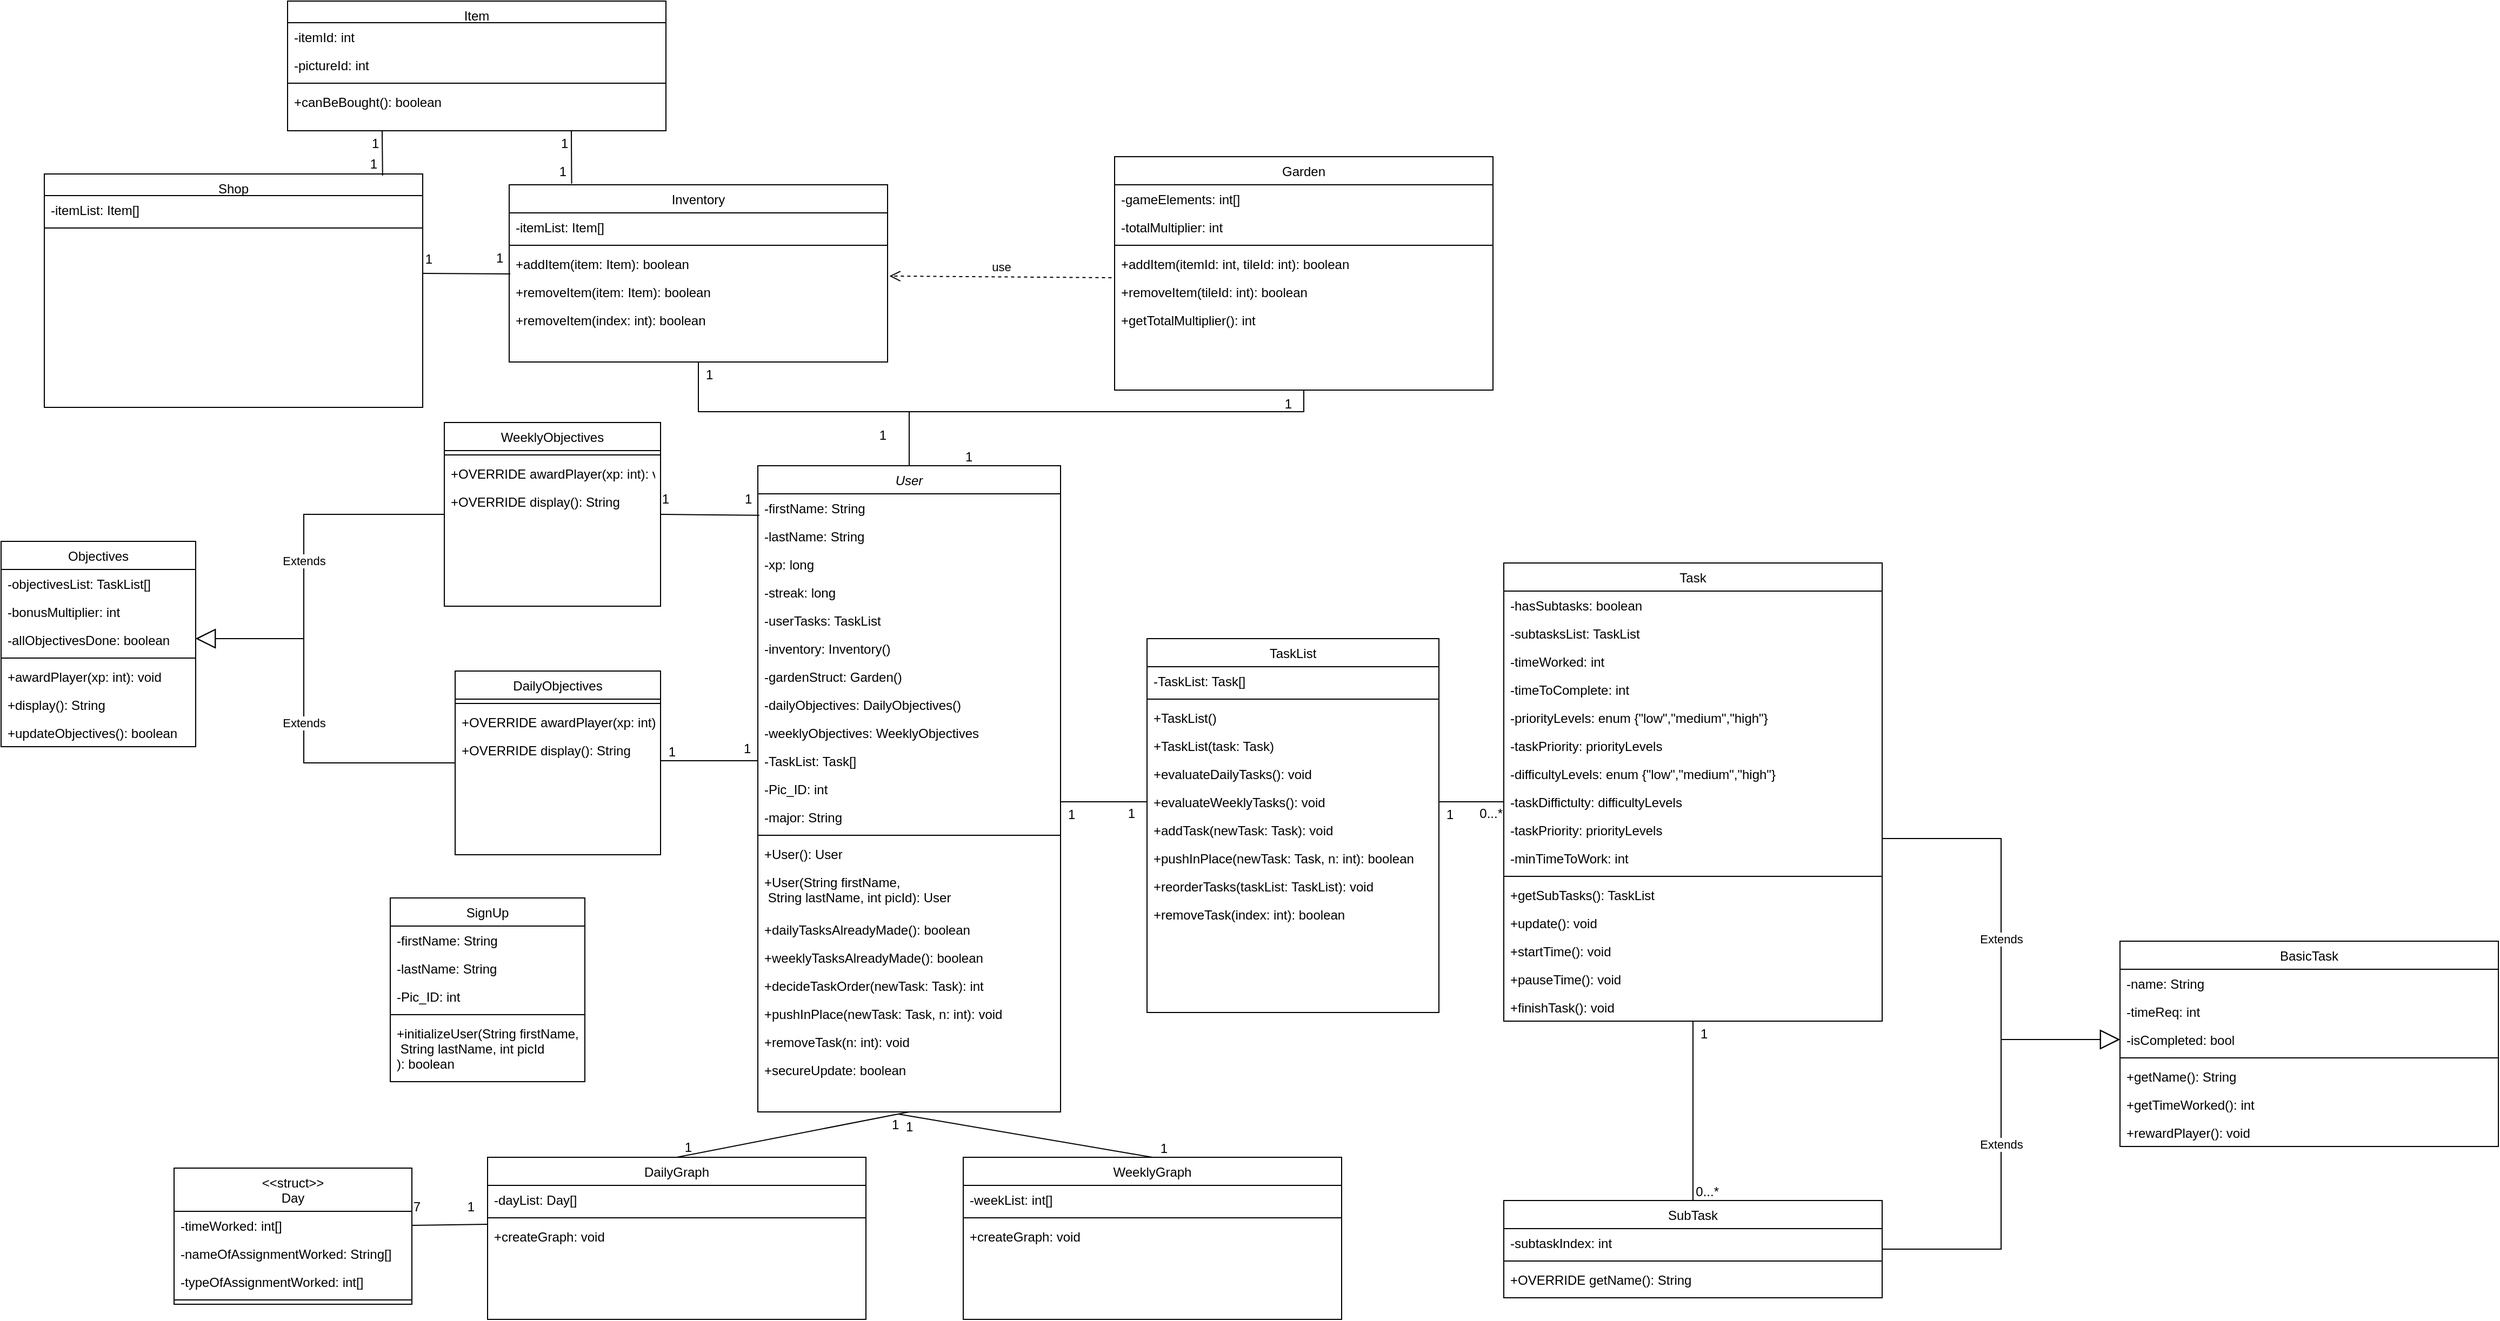 <mxfile version="23.1.7" type="device">
  <diagram id="C5RBs43oDa-KdzZeNtuy" name="Page-1">
    <mxGraphModel dx="2550" dy="1728" grid="1" gridSize="10" guides="1" tooltips="1" connect="1" arrows="1" fold="1" page="0" pageScale="1" pageWidth="827" pageHeight="1169" math="0" shadow="0">
      <root>
        <mxCell id="WIyWlLk6GJQsqaUBKTNV-0" />
        <mxCell id="WIyWlLk6GJQsqaUBKTNV-1" parent="WIyWlLk6GJQsqaUBKTNV-0" />
        <mxCell id="zkfFHV4jXpPFQw0GAbJ--0" value="User" style="swimlane;fontStyle=2;align=center;verticalAlign=top;childLayout=stackLayout;horizontal=1;startSize=26;horizontalStack=0;resizeParent=1;resizeLast=0;collapsible=1;marginBottom=0;rounded=0;shadow=0;strokeWidth=1;" parent="WIyWlLk6GJQsqaUBKTNV-1" vertex="1">
          <mxGeometry x="150" y="20" width="280" height="598" as="geometry">
            <mxRectangle x="230" y="140" width="160" height="26" as="alternateBounds" />
          </mxGeometry>
        </mxCell>
        <mxCell id="zkfFHV4jXpPFQw0GAbJ--1" value="-firstName: String" style="text;align=left;verticalAlign=top;spacingLeft=4;spacingRight=4;overflow=hidden;rotatable=0;points=[[0,0.5],[1,0.5]];portConstraint=eastwest;" parent="zkfFHV4jXpPFQw0GAbJ--0" vertex="1">
          <mxGeometry y="26" width="280" height="26" as="geometry" />
        </mxCell>
        <mxCell id="Ait7-vDdtjPDSOxOyq5Q-1" style="edgeStyle=orthogonalEdgeStyle;rounded=0;orthogonalLoop=1;jettySize=auto;html=1;exitX=1;exitY=0.5;exitDx=0;exitDy=0;" parent="zkfFHV4jXpPFQw0GAbJ--0" edge="1">
          <mxGeometry relative="1" as="geometry">
            <mxPoint x="160" y="65" as="sourcePoint" />
            <mxPoint x="160" y="65" as="targetPoint" />
          </mxGeometry>
        </mxCell>
        <mxCell id="Ait7-vDdtjPDSOxOyq5Q-3" value="-lastName: String" style="text;align=left;verticalAlign=top;spacingLeft=4;spacingRight=4;overflow=hidden;rotatable=0;points=[[0,0.5],[1,0.5]];portConstraint=eastwest;" parent="zkfFHV4jXpPFQw0GAbJ--0" vertex="1">
          <mxGeometry y="52" width="280" height="26" as="geometry" />
        </mxCell>
        <mxCell id="Ait7-vDdtjPDSOxOyq5Q-2" value="-xp: long" style="text;align=left;verticalAlign=top;spacingLeft=4;spacingRight=4;overflow=hidden;rotatable=0;points=[[0,0.5],[1,0.5]];portConstraint=eastwest;" parent="zkfFHV4jXpPFQw0GAbJ--0" vertex="1">
          <mxGeometry y="78" width="280" height="26" as="geometry" />
        </mxCell>
        <mxCell id="C3vCpBQqvzBGAhVynjBl-0" value="-streak: long" style="text;align=left;verticalAlign=top;spacingLeft=4;spacingRight=4;overflow=hidden;rotatable=0;points=[[0,0.5],[1,0.5]];portConstraint=eastwest;" vertex="1" parent="zkfFHV4jXpPFQw0GAbJ--0">
          <mxGeometry y="104" width="280" height="26" as="geometry" />
        </mxCell>
        <mxCell id="Ait7-vDdtjPDSOxOyq5Q-4" value="-userTasks: TaskList" style="text;align=left;verticalAlign=top;spacingLeft=4;spacingRight=4;overflow=hidden;rotatable=0;points=[[0,0.5],[1,0.5]];portConstraint=eastwest;" parent="zkfFHV4jXpPFQw0GAbJ--0" vertex="1">
          <mxGeometry y="130" width="280" height="26" as="geometry" />
        </mxCell>
        <mxCell id="Ait7-vDdtjPDSOxOyq5Q-6" value="-inventory: Inventory()" style="text;align=left;verticalAlign=top;spacingLeft=4;spacingRight=4;overflow=hidden;rotatable=0;points=[[0,0.5],[1,0.5]];portConstraint=eastwest;" parent="zkfFHV4jXpPFQw0GAbJ--0" vertex="1">
          <mxGeometry y="156" width="280" height="26" as="geometry" />
        </mxCell>
        <mxCell id="Ait7-vDdtjPDSOxOyq5Q-5" value="-gardenStruct: Garden()" style="text;align=left;verticalAlign=top;spacingLeft=4;spacingRight=4;overflow=hidden;rotatable=0;points=[[0,0.5],[1,0.5]];portConstraint=eastwest;" parent="zkfFHV4jXpPFQw0GAbJ--0" vertex="1">
          <mxGeometry y="182" width="280" height="26" as="geometry" />
        </mxCell>
        <mxCell id="Ait7-vDdtjPDSOxOyq5Q-7" value="-dailyObjectives: DailyObjectives()" style="text;align=left;verticalAlign=top;spacingLeft=4;spacingRight=4;overflow=hidden;rotatable=0;points=[[0,0.5],[1,0.5]];portConstraint=eastwest;" parent="zkfFHV4jXpPFQw0GAbJ--0" vertex="1">
          <mxGeometry y="208" width="280" height="26" as="geometry" />
        </mxCell>
        <mxCell id="Ait7-vDdtjPDSOxOyq5Q-8" value="-weeklyObjectives: WeeklyObjectives" style="text;align=left;verticalAlign=top;spacingLeft=4;spacingRight=4;overflow=hidden;rotatable=0;points=[[0,0.5],[1,0.5]];portConstraint=eastwest;" parent="zkfFHV4jXpPFQw0GAbJ--0" vertex="1">
          <mxGeometry y="234" width="280" height="26" as="geometry" />
        </mxCell>
        <mxCell id="Ait7-vDdtjPDSOxOyq5Q-41" value="-TaskList: Task[]" style="text;align=left;verticalAlign=top;spacingLeft=4;spacingRight=4;overflow=hidden;rotatable=0;points=[[0,0.5],[1,0.5]];portConstraint=eastwest;rounded=0;shadow=0;html=0;" parent="zkfFHV4jXpPFQw0GAbJ--0" vertex="1">
          <mxGeometry y="260" width="280" height="26" as="geometry" />
        </mxCell>
        <mxCell id="C3vCpBQqvzBGAhVynjBl-1" value="-Pic_ID: int" style="text;align=left;verticalAlign=top;spacingLeft=4;spacingRight=4;overflow=hidden;rotatable=0;points=[[0,0.5],[1,0.5]];portConstraint=eastwest;" vertex="1" parent="zkfFHV4jXpPFQw0GAbJ--0">
          <mxGeometry y="286" width="280" height="26" as="geometry" />
        </mxCell>
        <mxCell id="hJcpjJ_fGHvMyjLJlIIc-46" value="-major: String" style="text;align=left;verticalAlign=top;spacingLeft=4;spacingRight=4;overflow=hidden;rotatable=0;points=[[0,0.5],[1,0.5]];portConstraint=eastwest;" vertex="1" parent="zkfFHV4jXpPFQw0GAbJ--0">
          <mxGeometry y="312" width="280" height="26" as="geometry" />
        </mxCell>
        <mxCell id="zkfFHV4jXpPFQw0GAbJ--4" value="" style="line;html=1;strokeWidth=1;align=left;verticalAlign=middle;spacingTop=-1;spacingLeft=3;spacingRight=3;rotatable=0;labelPosition=right;points=[];portConstraint=eastwest;" parent="zkfFHV4jXpPFQw0GAbJ--0" vertex="1">
          <mxGeometry y="338" width="280" height="8" as="geometry" />
        </mxCell>
        <mxCell id="Ait7-vDdtjPDSOxOyq5Q-12" value="+User(): User" style="text;align=left;verticalAlign=top;spacingLeft=4;spacingRight=4;overflow=hidden;rotatable=0;points=[[0,0.5],[1,0.5]];portConstraint=eastwest;" parent="zkfFHV4jXpPFQw0GAbJ--0" vertex="1">
          <mxGeometry y="346" width="280" height="26" as="geometry" />
        </mxCell>
        <mxCell id="YVFFXtC8Z3cBLg9flGzX-17" value="+User(String firstName,&#xa; String lastName, int picId): User" style="text;align=left;verticalAlign=top;spacingLeft=4;spacingRight=4;overflow=hidden;rotatable=0;points=[[0,0.5],[1,0.5]];portConstraint=eastwest;" vertex="1" parent="zkfFHV4jXpPFQw0GAbJ--0">
          <mxGeometry y="372" width="280" height="44" as="geometry" />
        </mxCell>
        <mxCell id="Ait7-vDdtjPDSOxOyq5Q-27" value="+dailyTasksAlreadyMade(): boolean" style="text;align=left;verticalAlign=top;spacingLeft=4;spacingRight=4;overflow=hidden;rotatable=0;points=[[0,0.5],[1,0.5]];portConstraint=eastwest;" parent="zkfFHV4jXpPFQw0GAbJ--0" vertex="1">
          <mxGeometry y="416" width="280" height="26" as="geometry" />
        </mxCell>
        <mxCell id="Ait7-vDdtjPDSOxOyq5Q-13" value="+weeklyTasksAlreadyMade(): boolean" style="text;align=left;verticalAlign=top;spacingLeft=4;spacingRight=4;overflow=hidden;rotatable=0;points=[[0,0.5],[1,0.5]];portConstraint=eastwest;" parent="zkfFHV4jXpPFQw0GAbJ--0" vertex="1">
          <mxGeometry y="442" width="280" height="26" as="geometry" />
        </mxCell>
        <mxCell id="Ait7-vDdtjPDSOxOyq5Q-44" value="+decideTaskOrder(newTask: Task): int" style="text;align=left;verticalAlign=top;spacingLeft=4;spacingRight=4;overflow=hidden;rotatable=0;points=[[0,0.5],[1,0.5]];portConstraint=eastwest;" parent="zkfFHV4jXpPFQw0GAbJ--0" vertex="1">
          <mxGeometry y="468" width="280" height="26" as="geometry" />
        </mxCell>
        <mxCell id="Ait7-vDdtjPDSOxOyq5Q-45" value="+pushInPlace(newTask: Task, n: int): void" style="text;align=left;verticalAlign=top;spacingLeft=4;spacingRight=4;overflow=hidden;rotatable=0;points=[[0,0.5],[1,0.5]];portConstraint=eastwest;" parent="zkfFHV4jXpPFQw0GAbJ--0" vertex="1">
          <mxGeometry y="494" width="280" height="26" as="geometry" />
        </mxCell>
        <mxCell id="Ait7-vDdtjPDSOxOyq5Q-46" value="+removeTask(n: int): void" style="text;align=left;verticalAlign=top;spacingLeft=4;spacingRight=4;overflow=hidden;rotatable=0;points=[[0,0.5],[1,0.5]];portConstraint=eastwest;" parent="zkfFHV4jXpPFQw0GAbJ--0" vertex="1">
          <mxGeometry y="520" width="280" height="26" as="geometry" />
        </mxCell>
        <mxCell id="YVFFXtC8Z3cBLg9flGzX-9" value="+secureUpdate: boolean" style="text;align=left;verticalAlign=top;spacingLeft=4;spacingRight=4;overflow=hidden;rotatable=0;points=[[0,0.5],[1,0.5]];portConstraint=eastwest;" vertex="1" parent="zkfFHV4jXpPFQw0GAbJ--0">
          <mxGeometry y="546" width="280" height="26" as="geometry" />
        </mxCell>
        <mxCell id="zkfFHV4jXpPFQw0GAbJ--6" value="BasicTask" style="swimlane;fontStyle=0;align=center;verticalAlign=top;childLayout=stackLayout;horizontal=1;startSize=26;horizontalStack=0;resizeParent=1;resizeLast=0;collapsible=1;marginBottom=0;rounded=0;shadow=0;strokeWidth=1;" parent="WIyWlLk6GJQsqaUBKTNV-1" vertex="1">
          <mxGeometry x="1410" y="460" width="350" height="190" as="geometry">
            <mxRectangle x="130" y="380" width="160" height="26" as="alternateBounds" />
          </mxGeometry>
        </mxCell>
        <mxCell id="zkfFHV4jXpPFQw0GAbJ--7" value="-name: String" style="text;align=left;verticalAlign=top;spacingLeft=4;spacingRight=4;overflow=hidden;rotatable=0;points=[[0,0.5],[1,0.5]];portConstraint=eastwest;" parent="zkfFHV4jXpPFQw0GAbJ--6" vertex="1">
          <mxGeometry y="26" width="350" height="26" as="geometry" />
        </mxCell>
        <mxCell id="Ait7-vDdtjPDSOxOyq5Q-15" value="-timeReq: int" style="text;align=left;verticalAlign=top;spacingLeft=4;spacingRight=4;overflow=hidden;rotatable=0;points=[[0,0.5],[1,0.5]];portConstraint=eastwest;" parent="zkfFHV4jXpPFQw0GAbJ--6" vertex="1">
          <mxGeometry y="52" width="350" height="26" as="geometry" />
        </mxCell>
        <mxCell id="Ait7-vDdtjPDSOxOyq5Q-32" value="-isCompleted: bool" style="text;align=left;verticalAlign=top;spacingLeft=4;spacingRight=4;overflow=hidden;rotatable=0;points=[[0,0.5],[1,0.5]];portConstraint=eastwest;" parent="zkfFHV4jXpPFQw0GAbJ--6" vertex="1">
          <mxGeometry y="78" width="350" height="26" as="geometry" />
        </mxCell>
        <mxCell id="zkfFHV4jXpPFQw0GAbJ--9" value="" style="line;html=1;strokeWidth=1;align=left;verticalAlign=middle;spacingTop=-1;spacingLeft=3;spacingRight=3;rotatable=0;labelPosition=right;points=[];portConstraint=eastwest;" parent="zkfFHV4jXpPFQw0GAbJ--6" vertex="1">
          <mxGeometry y="104" width="350" height="8" as="geometry" />
        </mxCell>
        <mxCell id="Ait7-vDdtjPDSOxOyq5Q-33" value="+getName(): String" style="text;align=left;verticalAlign=top;spacingLeft=4;spacingRight=4;overflow=hidden;rotatable=0;points=[[0,0.5],[1,0.5]];portConstraint=eastwest;" parent="zkfFHV4jXpPFQw0GAbJ--6" vertex="1">
          <mxGeometry y="112" width="350" height="26" as="geometry" />
        </mxCell>
        <mxCell id="MwernL8HgeCR46YI8Lrl-2" value="+getTimeWorked(): int" style="text;align=left;verticalAlign=top;spacingLeft=4;spacingRight=4;overflow=hidden;rotatable=0;points=[[0,0.5],[1,0.5]];portConstraint=eastwest;" parent="zkfFHV4jXpPFQw0GAbJ--6" vertex="1">
          <mxGeometry y="138" width="350" height="26" as="geometry" />
        </mxCell>
        <mxCell id="YsbC0YVXDWHpj4dUOPJS-13" value="+rewardPlayer(): void" style="text;align=left;verticalAlign=top;spacingLeft=4;spacingRight=4;overflow=hidden;rotatable=0;points=[[0,0.5],[1,0.5]];portConstraint=eastwest;" vertex="1" parent="zkfFHV4jXpPFQw0GAbJ--6">
          <mxGeometry y="164" width="350" height="26" as="geometry" />
        </mxCell>
        <mxCell id="zkfFHV4jXpPFQw0GAbJ--13" value="SignUp" style="swimlane;fontStyle=0;align=center;verticalAlign=top;childLayout=stackLayout;horizontal=1;startSize=26;horizontalStack=0;resizeParent=1;resizeLast=0;collapsible=1;marginBottom=0;rounded=0;shadow=0;strokeWidth=1;" parent="WIyWlLk6GJQsqaUBKTNV-1" vertex="1">
          <mxGeometry x="-190" y="420" width="180" height="170" as="geometry">
            <mxRectangle x="340" y="380" width="170" height="26" as="alternateBounds" />
          </mxGeometry>
        </mxCell>
        <mxCell id="YVFFXtC8Z3cBLg9flGzX-13" value="-firstName: String" style="text;align=left;verticalAlign=top;spacingLeft=4;spacingRight=4;overflow=hidden;rotatable=0;points=[[0,0.5],[1,0.5]];portConstraint=eastwest;" vertex="1" parent="zkfFHV4jXpPFQw0GAbJ--13">
          <mxGeometry y="26" width="180" height="26" as="geometry" />
        </mxCell>
        <mxCell id="YVFFXtC8Z3cBLg9flGzX-14" value="-lastName: String" style="text;align=left;verticalAlign=top;spacingLeft=4;spacingRight=4;overflow=hidden;rotatable=0;points=[[0,0.5],[1,0.5]];portConstraint=eastwest;" vertex="1" parent="zkfFHV4jXpPFQw0GAbJ--13">
          <mxGeometry y="52" width="180" height="26" as="geometry" />
        </mxCell>
        <mxCell id="YVFFXtC8Z3cBLg9flGzX-16" value="-Pic_ID: int" style="text;align=left;verticalAlign=top;spacingLeft=4;spacingRight=4;overflow=hidden;rotatable=0;points=[[0,0.5],[1,0.5]];portConstraint=eastwest;" vertex="1" parent="zkfFHV4jXpPFQw0GAbJ--13">
          <mxGeometry y="78" width="180" height="26" as="geometry" />
        </mxCell>
        <mxCell id="zkfFHV4jXpPFQw0GAbJ--15" value="" style="line;html=1;strokeWidth=1;align=left;verticalAlign=middle;spacingTop=-1;spacingLeft=3;spacingRight=3;rotatable=0;labelPosition=right;points=[];portConstraint=eastwest;" parent="zkfFHV4jXpPFQw0GAbJ--13" vertex="1">
          <mxGeometry y="104" width="180" height="8" as="geometry" />
        </mxCell>
        <mxCell id="zkfFHV4jXpPFQw0GAbJ--14" value="+initializeUser(String firstName,&#xa; String lastName, int picId&#xa;): boolean" style="text;align=left;verticalAlign=top;spacingLeft=4;spacingRight=4;overflow=hidden;rotatable=0;points=[[0,0.5],[1,0.5]];portConstraint=eastwest;" parent="zkfFHV4jXpPFQw0GAbJ--13" vertex="1">
          <mxGeometry y="112" width="180" height="58" as="geometry" />
        </mxCell>
        <mxCell id="zkfFHV4jXpPFQw0GAbJ--17" value="TaskList" style="swimlane;fontStyle=0;align=center;verticalAlign=top;childLayout=stackLayout;horizontal=1;startSize=26;horizontalStack=0;resizeParent=1;resizeLast=0;collapsible=1;marginBottom=0;rounded=0;shadow=0;strokeWidth=1;" parent="WIyWlLk6GJQsqaUBKTNV-1" vertex="1">
          <mxGeometry x="510" y="180" width="270" height="346" as="geometry">
            <mxRectangle x="550" y="140" width="160" height="26" as="alternateBounds" />
          </mxGeometry>
        </mxCell>
        <mxCell id="zkfFHV4jXpPFQw0GAbJ--20" value="-TaskList: Task[]" style="text;align=left;verticalAlign=top;spacingLeft=4;spacingRight=4;overflow=hidden;rotatable=0;points=[[0,0.5],[1,0.5]];portConstraint=eastwest;rounded=0;shadow=0;html=0;" parent="zkfFHV4jXpPFQw0GAbJ--17" vertex="1">
          <mxGeometry y="26" width="270" height="26" as="geometry" />
        </mxCell>
        <mxCell id="zkfFHV4jXpPFQw0GAbJ--23" value="" style="line;html=1;strokeWidth=1;align=left;verticalAlign=middle;spacingTop=-1;spacingLeft=3;spacingRight=3;rotatable=0;labelPosition=right;points=[];portConstraint=eastwest;" parent="zkfFHV4jXpPFQw0GAbJ--17" vertex="1">
          <mxGeometry y="52" width="270" height="8" as="geometry" />
        </mxCell>
        <mxCell id="Ait7-vDdtjPDSOxOyq5Q-19" value="+TaskList()" style="text;align=left;verticalAlign=top;spacingLeft=4;spacingRight=4;overflow=hidden;rotatable=0;points=[[0,0.5],[1,0.5]];portConstraint=eastwest;" parent="zkfFHV4jXpPFQw0GAbJ--17" vertex="1">
          <mxGeometry y="60" width="270" height="26" as="geometry" />
        </mxCell>
        <mxCell id="Ait7-vDdtjPDSOxOyq5Q-26" value="+TaskList(task: Task)" style="text;align=left;verticalAlign=top;spacingLeft=4;spacingRight=4;overflow=hidden;rotatable=0;points=[[0,0.5],[1,0.5]];portConstraint=eastwest;" parent="zkfFHV4jXpPFQw0GAbJ--17" vertex="1">
          <mxGeometry y="86" width="270" height="26" as="geometry" />
        </mxCell>
        <mxCell id="Ait7-vDdtjPDSOxOyq5Q-20" value="+evaluateDailyTasks(): void" style="text;align=left;verticalAlign=top;spacingLeft=4;spacingRight=4;overflow=hidden;rotatable=0;points=[[0,0.5],[1,0.5]];portConstraint=eastwest;" parent="zkfFHV4jXpPFQw0GAbJ--17" vertex="1">
          <mxGeometry y="112" width="270" height="26" as="geometry" />
        </mxCell>
        <mxCell id="Ait7-vDdtjPDSOxOyq5Q-21" value="+evaluateWeeklyTasks(): void" style="text;align=left;verticalAlign=top;spacingLeft=4;spacingRight=4;overflow=hidden;rotatable=0;points=[[0,0.5],[1,0.5]];portConstraint=eastwest;" parent="zkfFHV4jXpPFQw0GAbJ--17" vertex="1">
          <mxGeometry y="138" width="270" height="26" as="geometry" />
        </mxCell>
        <mxCell id="Ait7-vDdtjPDSOxOyq5Q-22" value="+addTask(newTask: Task): void" style="text;align=left;verticalAlign=top;spacingLeft=4;spacingRight=4;overflow=hidden;rotatable=0;points=[[0,0.5],[1,0.5]];portConstraint=eastwest;" parent="zkfFHV4jXpPFQw0GAbJ--17" vertex="1">
          <mxGeometry y="164" width="270" height="26" as="geometry" />
        </mxCell>
        <mxCell id="Ait7-vDdtjPDSOxOyq5Q-23" value="+pushInPlace(newTask: Task, n: int): boolean" style="text;align=left;verticalAlign=top;spacingLeft=4;spacingRight=4;overflow=hidden;rotatable=0;points=[[0,0.5],[1,0.5]];portConstraint=eastwest;" parent="zkfFHV4jXpPFQw0GAbJ--17" vertex="1">
          <mxGeometry y="190" width="270" height="26" as="geometry" />
        </mxCell>
        <mxCell id="Ait7-vDdtjPDSOxOyq5Q-25" value="+reorderTasks(taskList: TaskList): void" style="text;align=left;verticalAlign=top;spacingLeft=4;spacingRight=4;overflow=hidden;rotatable=0;points=[[0,0.5],[1,0.5]];portConstraint=eastwest;" parent="zkfFHV4jXpPFQw0GAbJ--17" vertex="1">
          <mxGeometry y="216" width="270" height="26" as="geometry" />
        </mxCell>
        <mxCell id="hJcpjJ_fGHvMyjLJlIIc-32" value="+removeTask(index: int): boolean" style="text;align=left;verticalAlign=top;spacingLeft=4;spacingRight=4;overflow=hidden;rotatable=0;points=[[0,0.5],[1,0.5]];portConstraint=eastwest;" vertex="1" parent="zkfFHV4jXpPFQw0GAbJ--17">
          <mxGeometry y="242" width="270" height="26" as="geometry" />
        </mxCell>
        <mxCell id="ALS_S0XjJy4cKC-Rlqwt-0" value="Task" style="swimlane;fontStyle=0;align=center;verticalAlign=top;childLayout=stackLayout;horizontal=1;startSize=26;horizontalStack=0;resizeParent=1;resizeLast=0;collapsible=1;marginBottom=0;rounded=0;shadow=0;strokeWidth=1;" parent="WIyWlLk6GJQsqaUBKTNV-1" vertex="1">
          <mxGeometry x="840" y="110" width="350" height="424" as="geometry">
            <mxRectangle x="130" y="380" width="160" height="26" as="alternateBounds" />
          </mxGeometry>
        </mxCell>
        <mxCell id="ALS_S0XjJy4cKC-Rlqwt-2" value="-hasSubtasks: boolean" style="text;align=left;verticalAlign=top;spacingLeft=4;spacingRight=4;overflow=hidden;rotatable=0;points=[[0,0.5],[1,0.5]];portConstraint=eastwest;rounded=0;shadow=0;html=0;" parent="ALS_S0XjJy4cKC-Rlqwt-0" vertex="1">
          <mxGeometry y="26" width="350" height="26" as="geometry" />
        </mxCell>
        <mxCell id="ALS_S0XjJy4cKC-Rlqwt-3" value="-subtasksList: TaskList" style="text;align=left;verticalAlign=top;spacingLeft=4;spacingRight=4;overflow=hidden;rotatable=0;points=[[0,0.5],[1,0.5]];portConstraint=eastwest;" parent="ALS_S0XjJy4cKC-Rlqwt-0" vertex="1">
          <mxGeometry y="52" width="350" height="26" as="geometry" />
        </mxCell>
        <mxCell id="ALS_S0XjJy4cKC-Rlqwt-5" value="-timeWorked: int" style="text;align=left;verticalAlign=top;spacingLeft=4;spacingRight=4;overflow=hidden;rotatable=0;points=[[0,0.5],[1,0.5]];portConstraint=eastwest;" parent="ALS_S0XjJy4cKC-Rlqwt-0" vertex="1">
          <mxGeometry y="78" width="350" height="26" as="geometry" />
        </mxCell>
        <mxCell id="hJcpjJ_fGHvMyjLJlIIc-43" value="-timeToComplete: int" style="text;align=left;verticalAlign=top;spacingLeft=4;spacingRight=4;overflow=hidden;rotatable=0;points=[[0,0.5],[1,0.5]];portConstraint=eastwest;" vertex="1" parent="ALS_S0XjJy4cKC-Rlqwt-0">
          <mxGeometry y="104" width="350" height="26" as="geometry" />
        </mxCell>
        <mxCell id="ALS_S0XjJy4cKC-Rlqwt-6" value="-priorityLevels: enum {&quot;low&quot;,&quot;medium&quot;,&quot;high&quot;}" style="text;align=left;verticalAlign=top;spacingLeft=4;spacingRight=4;overflow=hidden;rotatable=0;points=[[0,0.5],[1,0.5]];portConstraint=eastwest;" parent="ALS_S0XjJy4cKC-Rlqwt-0" vertex="1">
          <mxGeometry y="130" width="350" height="26" as="geometry" />
        </mxCell>
        <mxCell id="ALS_S0XjJy4cKC-Rlqwt-7" value="-taskPriority: priorityLevels" style="text;align=left;verticalAlign=top;spacingLeft=4;spacingRight=4;overflow=hidden;rotatable=0;points=[[0,0.5],[1,0.5]];portConstraint=eastwest;" parent="ALS_S0XjJy4cKC-Rlqwt-0" vertex="1">
          <mxGeometry y="156" width="350" height="26" as="geometry" />
        </mxCell>
        <mxCell id="ALS_S0XjJy4cKC-Rlqwt-8" value="-difficultyLevels: enum {&quot;low&quot;,&quot;medium&quot;,&quot;high&quot;}" style="text;align=left;verticalAlign=top;spacingLeft=4;spacingRight=4;overflow=hidden;rotatable=0;points=[[0,0.5],[1,0.5]];portConstraint=eastwest;" parent="ALS_S0XjJy4cKC-Rlqwt-0" vertex="1">
          <mxGeometry y="182" width="350" height="26" as="geometry" />
        </mxCell>
        <mxCell id="ALS_S0XjJy4cKC-Rlqwt-9" value="-taskDiffictulty: difficultyLevels" style="text;align=left;verticalAlign=top;spacingLeft=4;spacingRight=4;overflow=hidden;rotatable=0;points=[[0,0.5],[1,0.5]];portConstraint=eastwest;" parent="ALS_S0XjJy4cKC-Rlqwt-0" vertex="1">
          <mxGeometry y="208" width="350" height="26" as="geometry" />
        </mxCell>
        <mxCell id="ALS_S0XjJy4cKC-Rlqwt-10" value="-taskPriority: priorityLevels" style="text;align=left;verticalAlign=top;spacingLeft=4;spacingRight=4;overflow=hidden;rotatable=0;points=[[0,0.5],[1,0.5]];portConstraint=eastwest;" parent="ALS_S0XjJy4cKC-Rlqwt-0" vertex="1">
          <mxGeometry y="234" width="350" height="26" as="geometry" />
        </mxCell>
        <mxCell id="hJcpjJ_fGHvMyjLJlIIc-45" value="-minTimeToWork: int" style="text;align=left;verticalAlign=top;spacingLeft=4;spacingRight=4;overflow=hidden;rotatable=0;points=[[0,0.5],[1,0.5]];portConstraint=eastwest;" vertex="1" parent="ALS_S0XjJy4cKC-Rlqwt-0">
          <mxGeometry y="260" width="350" height="26" as="geometry" />
        </mxCell>
        <mxCell id="ALS_S0XjJy4cKC-Rlqwt-11" value="" style="line;html=1;strokeWidth=1;align=left;verticalAlign=middle;spacingTop=-1;spacingLeft=3;spacingRight=3;rotatable=0;labelPosition=right;points=[];portConstraint=eastwest;" parent="ALS_S0XjJy4cKC-Rlqwt-0" vertex="1">
          <mxGeometry y="286" width="350" height="8" as="geometry" />
        </mxCell>
        <mxCell id="ALS_S0XjJy4cKC-Rlqwt-13" value="+getSubTasks(): TaskList" style="text;align=left;verticalAlign=top;spacingLeft=4;spacingRight=4;overflow=hidden;rotatable=0;points=[[0,0.5],[1,0.5]];portConstraint=eastwest;" parent="ALS_S0XjJy4cKC-Rlqwt-0" vertex="1">
          <mxGeometry y="294" width="350" height="26" as="geometry" />
        </mxCell>
        <mxCell id="ALS_S0XjJy4cKC-Rlqwt-14" value="+update(): void" style="text;align=left;verticalAlign=top;spacingLeft=4;spacingRight=4;overflow=hidden;rotatable=0;points=[[0,0.5],[1,0.5]];portConstraint=eastwest;" parent="ALS_S0XjJy4cKC-Rlqwt-0" vertex="1">
          <mxGeometry y="320" width="350" height="26" as="geometry" />
        </mxCell>
        <mxCell id="YsbC0YVXDWHpj4dUOPJS-14" value="+startTime(): void" style="text;align=left;verticalAlign=top;spacingLeft=4;spacingRight=4;overflow=hidden;rotatable=0;points=[[0,0.5],[1,0.5]];portConstraint=eastwest;" vertex="1" parent="ALS_S0XjJy4cKC-Rlqwt-0">
          <mxGeometry y="346" width="350" height="26" as="geometry" />
        </mxCell>
        <mxCell id="YsbC0YVXDWHpj4dUOPJS-15" value="+pauseTime(): void" style="text;align=left;verticalAlign=top;spacingLeft=4;spacingRight=4;overflow=hidden;rotatable=0;points=[[0,0.5],[1,0.5]];portConstraint=eastwest;" vertex="1" parent="ALS_S0XjJy4cKC-Rlqwt-0">
          <mxGeometry y="372" width="350" height="26" as="geometry" />
        </mxCell>
        <mxCell id="YsbC0YVXDWHpj4dUOPJS-16" value="+finishTask(): void" style="text;align=left;verticalAlign=top;spacingLeft=4;spacingRight=4;overflow=hidden;rotatable=0;points=[[0,0.5],[1,0.5]];portConstraint=eastwest;" vertex="1" parent="ALS_S0XjJy4cKC-Rlqwt-0">
          <mxGeometry y="398" width="350" height="26" as="geometry" />
        </mxCell>
        <mxCell id="ALS_S0XjJy4cKC-Rlqwt-18" value="Extends" style="endArrow=block;endSize=16;endFill=0;html=1;rounded=0;entryX=0;entryY=0.5;entryDx=0;entryDy=0;" parent="WIyWlLk6GJQsqaUBKTNV-1" target="Ait7-vDdtjPDSOxOyq5Q-32" edge="1">
          <mxGeometry width="160" relative="1" as="geometry">
            <mxPoint x="1190" y="365" as="sourcePoint" />
            <mxPoint x="1470" y="230" as="targetPoint" />
            <Array as="points">
              <mxPoint x="1300" y="365" />
              <mxPoint x="1300" y="551" />
            </Array>
          </mxGeometry>
        </mxCell>
        <mxCell id="ALS_S0XjJy4cKC-Rlqwt-26" value="WeeklyGraph" style="swimlane;fontStyle=0;align=center;verticalAlign=top;childLayout=stackLayout;horizontal=1;startSize=26;horizontalStack=0;resizeParent=1;resizeLast=0;collapsible=1;marginBottom=0;rounded=0;shadow=0;strokeWidth=1;" parent="WIyWlLk6GJQsqaUBKTNV-1" vertex="1">
          <mxGeometry x="340" y="660" width="350" height="150" as="geometry">
            <mxRectangle x="130" y="380" width="160" height="26" as="alternateBounds" />
          </mxGeometry>
        </mxCell>
        <mxCell id="qvWdkY6mnUUvZYQ-Pai6-38" value="-weekList: int[]" style="text;align=left;verticalAlign=top;spacingLeft=4;spacingRight=4;overflow=hidden;rotatable=0;points=[[0,0.5],[1,0.5]];portConstraint=eastwest;" parent="ALS_S0XjJy4cKC-Rlqwt-26" vertex="1">
          <mxGeometry y="26" width="350" height="26" as="geometry" />
        </mxCell>
        <mxCell id="ALS_S0XjJy4cKC-Rlqwt-28" value="" style="line;html=1;strokeWidth=1;align=left;verticalAlign=middle;spacingTop=-1;spacingLeft=3;spacingRight=3;rotatable=0;labelPosition=right;points=[];portConstraint=eastwest;" parent="ALS_S0XjJy4cKC-Rlqwt-26" vertex="1">
          <mxGeometry y="52" width="350" height="8" as="geometry" />
        </mxCell>
        <mxCell id="YsbC0YVXDWHpj4dUOPJS-1" value="+createGraph: void" style="text;align=left;verticalAlign=top;spacingLeft=4;spacingRight=4;overflow=hidden;rotatable=0;points=[[0,0.5],[1,0.5]];portConstraint=eastwest;" vertex="1" parent="ALS_S0XjJy4cKC-Rlqwt-26">
          <mxGeometry y="60" width="350" height="26" as="geometry" />
        </mxCell>
        <mxCell id="ALS_S0XjJy4cKC-Rlqwt-29" value="DailyGraph" style="swimlane;fontStyle=0;align=center;verticalAlign=top;childLayout=stackLayout;horizontal=1;startSize=26;horizontalStack=0;resizeParent=1;resizeLast=0;collapsible=1;marginBottom=0;rounded=0;shadow=0;strokeWidth=1;" parent="WIyWlLk6GJQsqaUBKTNV-1" vertex="1">
          <mxGeometry x="-100" y="660" width="350" height="150" as="geometry">
            <mxRectangle x="130" y="380" width="160" height="26" as="alternateBounds" />
          </mxGeometry>
        </mxCell>
        <mxCell id="YVFFXtC8Z3cBLg9flGzX-49" value="-dayList: Day[]" style="text;align=left;verticalAlign=top;spacingLeft=4;spacingRight=4;overflow=hidden;rotatable=0;points=[[0,0.5],[1,0.5]];portConstraint=eastwest;" vertex="1" parent="ALS_S0XjJy4cKC-Rlqwt-29">
          <mxGeometry y="26" width="350" height="26" as="geometry" />
        </mxCell>
        <mxCell id="ALS_S0XjJy4cKC-Rlqwt-31" value="" style="line;html=1;strokeWidth=1;align=left;verticalAlign=middle;spacingTop=-1;spacingLeft=3;spacingRight=3;rotatable=0;labelPosition=right;points=[];portConstraint=eastwest;" parent="ALS_S0XjJy4cKC-Rlqwt-29" vertex="1">
          <mxGeometry y="52" width="350" height="8" as="geometry" />
        </mxCell>
        <mxCell id="YsbC0YVXDWHpj4dUOPJS-0" value="+createGraph: void" style="text;align=left;verticalAlign=top;spacingLeft=4;spacingRight=4;overflow=hidden;rotatable=0;points=[[0,0.5],[1,0.5]];portConstraint=eastwest;" vertex="1" parent="ALS_S0XjJy4cKC-Rlqwt-29">
          <mxGeometry y="60" width="350" height="26" as="geometry" />
        </mxCell>
        <mxCell id="ALS_S0XjJy4cKC-Rlqwt-36" value="Inventory" style="swimlane;fontStyle=0;align=center;verticalAlign=top;childLayout=stackLayout;horizontal=1;startSize=26;horizontalStack=0;resizeParent=1;resizeLast=0;collapsible=1;marginBottom=0;rounded=0;shadow=0;strokeWidth=1;" parent="WIyWlLk6GJQsqaUBKTNV-1" vertex="1">
          <mxGeometry x="-80" y="-240" width="350" height="164" as="geometry">
            <mxRectangle x="130" y="380" width="160" height="26" as="alternateBounds" />
          </mxGeometry>
        </mxCell>
        <mxCell id="qvWdkY6mnUUvZYQ-Pai6-35" value="-itemList: Item[]" style="text;align=left;verticalAlign=top;spacingLeft=4;spacingRight=4;overflow=hidden;rotatable=0;points=[[0,0.5],[1,0.5]];portConstraint=eastwest;" parent="ALS_S0XjJy4cKC-Rlqwt-36" vertex="1">
          <mxGeometry y="26" width="350" height="26" as="geometry" />
        </mxCell>
        <mxCell id="ALS_S0XjJy4cKC-Rlqwt-38" value="" style="line;html=1;strokeWidth=1;align=left;verticalAlign=middle;spacingTop=-1;spacingLeft=3;spacingRight=3;rotatable=0;labelPosition=right;points=[];portConstraint=eastwest;" parent="ALS_S0XjJy4cKC-Rlqwt-36" vertex="1">
          <mxGeometry y="52" width="350" height="8" as="geometry" />
        </mxCell>
        <mxCell id="YsbC0YVXDWHpj4dUOPJS-3" value="+addItem(item: Item): boolean" style="text;align=left;verticalAlign=top;spacingLeft=4;spacingRight=4;overflow=hidden;rotatable=0;points=[[0,0.5],[1,0.5]];portConstraint=eastwest;" vertex="1" parent="ALS_S0XjJy4cKC-Rlqwt-36">
          <mxGeometry y="60" width="350" height="26" as="geometry" />
        </mxCell>
        <mxCell id="YsbC0YVXDWHpj4dUOPJS-4" value="+removeItem(item: Item): boolean" style="text;align=left;verticalAlign=top;spacingLeft=4;spacingRight=4;overflow=hidden;rotatable=0;points=[[0,0.5],[1,0.5]];portConstraint=eastwest;" vertex="1" parent="ALS_S0XjJy4cKC-Rlqwt-36">
          <mxGeometry y="86" width="350" height="26" as="geometry" />
        </mxCell>
        <mxCell id="hJcpjJ_fGHvMyjLJlIIc-72" value="+removeItem(index: int): boolean" style="text;align=left;verticalAlign=top;spacingLeft=4;spacingRight=4;overflow=hidden;rotatable=0;points=[[0,0.5],[1,0.5]];portConstraint=eastwest;" vertex="1" parent="ALS_S0XjJy4cKC-Rlqwt-36">
          <mxGeometry y="112" width="350" height="26" as="geometry" />
        </mxCell>
        <mxCell id="ALS_S0XjJy4cKC-Rlqwt-39" value="Garden" style="swimlane;fontStyle=0;align=center;verticalAlign=top;childLayout=stackLayout;horizontal=1;startSize=26;horizontalStack=0;resizeParent=1;resizeLast=0;collapsible=1;marginBottom=0;rounded=0;shadow=0;strokeWidth=1;" parent="WIyWlLk6GJQsqaUBKTNV-1" vertex="1">
          <mxGeometry x="480" y="-266" width="350" height="216" as="geometry">
            <mxRectangle x="130" y="380" width="160" height="26" as="alternateBounds" />
          </mxGeometry>
        </mxCell>
        <mxCell id="YsbC0YVXDWHpj4dUOPJS-5" value="-gameElements: int[]" style="text;align=left;verticalAlign=top;spacingLeft=4;spacingRight=4;overflow=hidden;rotatable=0;points=[[0,0.5],[1,0.5]];portConstraint=eastwest;" vertex="1" parent="ALS_S0XjJy4cKC-Rlqwt-39">
          <mxGeometry y="26" width="350" height="26" as="geometry" />
        </mxCell>
        <mxCell id="YsbC0YVXDWHpj4dUOPJS-6" value="-totalMultiplier: int" style="text;align=left;verticalAlign=top;spacingLeft=4;spacingRight=4;overflow=hidden;rotatable=0;points=[[0,0.5],[1,0.5]];portConstraint=eastwest;" vertex="1" parent="ALS_S0XjJy4cKC-Rlqwt-39">
          <mxGeometry y="52" width="350" height="26" as="geometry" />
        </mxCell>
        <mxCell id="ALS_S0XjJy4cKC-Rlqwt-41" value="" style="line;html=1;strokeWidth=1;align=left;verticalAlign=middle;spacingTop=-1;spacingLeft=3;spacingRight=3;rotatable=0;labelPosition=right;points=[];portConstraint=eastwest;" parent="ALS_S0XjJy4cKC-Rlqwt-39" vertex="1">
          <mxGeometry y="78" width="350" height="8" as="geometry" />
        </mxCell>
        <mxCell id="qvWdkY6mnUUvZYQ-Pai6-36" value="+addItem(itemId: int, tileId: int): boolean" style="text;align=left;verticalAlign=top;spacingLeft=4;spacingRight=4;overflow=hidden;rotatable=0;points=[[0,0.5],[1,0.5]];portConstraint=eastwest;" parent="ALS_S0XjJy4cKC-Rlqwt-39" vertex="1">
          <mxGeometry y="86" width="350" height="26" as="geometry" />
        </mxCell>
        <mxCell id="YsbC0YVXDWHpj4dUOPJS-9" value="+removeItem(tileId: int): boolean" style="text;align=left;verticalAlign=top;spacingLeft=4;spacingRight=4;overflow=hidden;rotatable=0;points=[[0,0.5],[1,0.5]];portConstraint=eastwest;" vertex="1" parent="ALS_S0XjJy4cKC-Rlqwt-39">
          <mxGeometry y="112" width="350" height="26" as="geometry" />
        </mxCell>
        <mxCell id="YsbC0YVXDWHpj4dUOPJS-11" value="+getTotalMultiplier(): int" style="text;align=left;verticalAlign=top;spacingLeft=4;spacingRight=4;overflow=hidden;rotatable=0;points=[[0,0.5],[1,0.5]];portConstraint=eastwest;" vertex="1" parent="ALS_S0XjJy4cKC-Rlqwt-39">
          <mxGeometry y="138" width="350" height="26" as="geometry" />
        </mxCell>
        <mxCell id="MwernL8HgeCR46YI8Lrl-3" value="SubTask" style="swimlane;fontStyle=0;align=center;verticalAlign=top;childLayout=stackLayout;horizontal=1;startSize=26;horizontalStack=0;resizeParent=1;resizeLast=0;collapsible=1;marginBottom=0;rounded=0;shadow=0;strokeWidth=1;" parent="WIyWlLk6GJQsqaUBKTNV-1" vertex="1">
          <mxGeometry x="840" y="700" width="350" height="90" as="geometry">
            <mxRectangle x="130" y="380" width="160" height="26" as="alternateBounds" />
          </mxGeometry>
        </mxCell>
        <mxCell id="MwernL8HgeCR46YI8Lrl-11" value="-subtaskIndex: int" style="text;align=left;verticalAlign=top;spacingLeft=4;spacingRight=4;overflow=hidden;rotatable=0;points=[[0,0.5],[1,0.5]];portConstraint=eastwest;" parent="MwernL8HgeCR46YI8Lrl-3" vertex="1">
          <mxGeometry y="26" width="350" height="26" as="geometry" />
        </mxCell>
        <mxCell id="MwernL8HgeCR46YI8Lrl-7" value="" style="line;html=1;strokeWidth=1;align=left;verticalAlign=middle;spacingTop=-1;spacingLeft=3;spacingRight=3;rotatable=0;labelPosition=right;points=[];portConstraint=eastwest;" parent="MwernL8HgeCR46YI8Lrl-3" vertex="1">
          <mxGeometry y="52" width="350" height="8" as="geometry" />
        </mxCell>
        <mxCell id="qvWdkY6mnUUvZYQ-Pai6-31" value="+OVERRIDE getName(): String" style="text;align=left;verticalAlign=top;spacingLeft=4;spacingRight=4;overflow=hidden;rotatable=0;points=[[0,0.5],[1,0.5]];portConstraint=eastwest;" parent="MwernL8HgeCR46YI8Lrl-3" vertex="1">
          <mxGeometry y="60" width="350" height="26" as="geometry" />
        </mxCell>
        <mxCell id="MwernL8HgeCR46YI8Lrl-10" value="Extends" style="endArrow=block;endSize=16;endFill=0;html=1;rounded=0;exitX=1;exitY=0.5;exitDx=0;exitDy=0;entryX=0;entryY=0.5;entryDx=0;entryDy=0;" parent="WIyWlLk6GJQsqaUBKTNV-1" source="MwernL8HgeCR46YI8Lrl-3" target="Ait7-vDdtjPDSOxOyq5Q-32" edge="1">
          <mxGeometry width="160" relative="1" as="geometry">
            <mxPoint x="1505" y="295" as="sourcePoint" />
            <mxPoint x="1300" y="240" as="targetPoint" />
            <Array as="points">
              <mxPoint x="1300" y="745" />
              <mxPoint x="1300" y="551" />
            </Array>
          </mxGeometry>
        </mxCell>
        <mxCell id="qvWdkY6mnUUvZYQ-Pai6-0" value="" style="endArrow=none;html=1;rounded=0;exitX=0.5;exitY=0;exitDx=0;exitDy=0;" parent="WIyWlLk6GJQsqaUBKTNV-1" source="zkfFHV4jXpPFQw0GAbJ--0" edge="1">
          <mxGeometry relative="1" as="geometry">
            <mxPoint x="-324" y="-556" as="sourcePoint" />
            <mxPoint x="655" y="-50" as="targetPoint" />
            <Array as="points">
              <mxPoint x="290" y="-30" />
              <mxPoint x="655" y="-30" />
            </Array>
          </mxGeometry>
        </mxCell>
        <mxCell id="qvWdkY6mnUUvZYQ-Pai6-1" value="1" style="resizable=0;html=1;whiteSpace=wrap;align=left;verticalAlign=bottom;" parent="qvWdkY6mnUUvZYQ-Pai6-0" connectable="0" vertex="1">
          <mxGeometry x="-1" relative="1" as="geometry">
            <mxPoint x="50" as="offset" />
          </mxGeometry>
        </mxCell>
        <mxCell id="qvWdkY6mnUUvZYQ-Pai6-2" value="1" style="resizable=0;html=1;whiteSpace=wrap;align=right;verticalAlign=bottom;" parent="qvWdkY6mnUUvZYQ-Pai6-0" connectable="0" vertex="1">
          <mxGeometry x="1" relative="1" as="geometry">
            <mxPoint x="-10" y="21" as="offset" />
          </mxGeometry>
        </mxCell>
        <mxCell id="qvWdkY6mnUUvZYQ-Pai6-12" value="" style="endArrow=none;html=1;rounded=0;entryX=0;entryY=0.5;entryDx=0;entryDy=0;" parent="WIyWlLk6GJQsqaUBKTNV-1" target="Ait7-vDdtjPDSOxOyq5Q-21" edge="1">
          <mxGeometry relative="1" as="geometry">
            <mxPoint x="430" y="331" as="sourcePoint" />
            <mxPoint x="490" y="390" as="targetPoint" />
          </mxGeometry>
        </mxCell>
        <mxCell id="qvWdkY6mnUUvZYQ-Pai6-13" value="1" style="resizable=0;html=1;whiteSpace=wrap;align=left;verticalAlign=bottom;" parent="qvWdkY6mnUUvZYQ-Pai6-12" connectable="0" vertex="1">
          <mxGeometry x="-1" relative="1" as="geometry">
            <mxPoint x="5" y="20" as="offset" />
          </mxGeometry>
        </mxCell>
        <mxCell id="qvWdkY6mnUUvZYQ-Pai6-14" value="1" style="resizable=0;html=1;whiteSpace=wrap;align=right;verticalAlign=bottom;" parent="qvWdkY6mnUUvZYQ-Pai6-12" connectable="0" vertex="1">
          <mxGeometry x="1" relative="1" as="geometry">
            <mxPoint x="-10" y="19" as="offset" />
          </mxGeometry>
        </mxCell>
        <mxCell id="qvWdkY6mnUUvZYQ-Pai6-19" value="" style="endArrow=none;html=1;rounded=0;exitX=0.5;exitY=1;exitDx=0;exitDy=0;entryX=0.5;entryY=0;entryDx=0;entryDy=0;" parent="WIyWlLk6GJQsqaUBKTNV-1" source="ALS_S0XjJy4cKC-Rlqwt-0" target="MwernL8HgeCR46YI8Lrl-3" edge="1">
          <mxGeometry relative="1" as="geometry">
            <mxPoint x="1000" y="468" as="sourcePoint" />
            <mxPoint x="1000" y="568" as="targetPoint" />
          </mxGeometry>
        </mxCell>
        <mxCell id="qvWdkY6mnUUvZYQ-Pai6-20" value="1" style="resizable=0;html=1;whiteSpace=wrap;align=left;verticalAlign=bottom;" parent="qvWdkY6mnUUvZYQ-Pai6-19" connectable="0" vertex="1">
          <mxGeometry x="-1" relative="1" as="geometry">
            <mxPoint x="5" y="20" as="offset" />
          </mxGeometry>
        </mxCell>
        <mxCell id="qvWdkY6mnUUvZYQ-Pai6-21" value="0...*" style="resizable=0;html=1;whiteSpace=wrap;align=right;verticalAlign=bottom;" parent="qvWdkY6mnUUvZYQ-Pai6-19" connectable="0" vertex="1">
          <mxGeometry x="1" relative="1" as="geometry">
            <mxPoint x="25" as="offset" />
          </mxGeometry>
        </mxCell>
        <mxCell id="qvWdkY6mnUUvZYQ-Pai6-22" value="" style="endArrow=none;html=1;rounded=0;exitX=1;exitY=0.5;exitDx=0;exitDy=0;entryX=0;entryY=0.5;entryDx=0;entryDy=0;" parent="WIyWlLk6GJQsqaUBKTNV-1" source="Ait7-vDdtjPDSOxOyq5Q-21" target="ALS_S0XjJy4cKC-Rlqwt-9" edge="1">
          <mxGeometry relative="1" as="geometry">
            <mxPoint x="810" y="260" as="sourcePoint" />
            <mxPoint x="810" y="360" as="targetPoint" />
          </mxGeometry>
        </mxCell>
        <mxCell id="qvWdkY6mnUUvZYQ-Pai6-23" value="1" style="resizable=0;html=1;whiteSpace=wrap;align=left;verticalAlign=bottom;" parent="qvWdkY6mnUUvZYQ-Pai6-22" connectable="0" vertex="1">
          <mxGeometry x="-1" relative="1" as="geometry">
            <mxPoint x="5" y="20" as="offset" />
          </mxGeometry>
        </mxCell>
        <mxCell id="qvWdkY6mnUUvZYQ-Pai6-24" value="0...*" style="resizable=0;html=1;whiteSpace=wrap;align=right;verticalAlign=bottom;" parent="qvWdkY6mnUUvZYQ-Pai6-22" connectable="0" vertex="1">
          <mxGeometry x="1" relative="1" as="geometry">
            <mxPoint y="19" as="offset" />
          </mxGeometry>
        </mxCell>
        <mxCell id="YVFFXtC8Z3cBLg9flGzX-0" value="" style="endArrow=none;html=1;rounded=0;entryX=0.5;entryY=0;entryDx=0;entryDy=0;" edge="1" parent="WIyWlLk6GJQsqaUBKTNV-1" target="ALS_S0XjJy4cKC-Rlqwt-26">
          <mxGeometry relative="1" as="geometry">
            <mxPoint x="280" y="620" as="sourcePoint" />
            <mxPoint x="289.09" y="650" as="targetPoint" />
          </mxGeometry>
        </mxCell>
        <mxCell id="YVFFXtC8Z3cBLg9flGzX-1" value="1" style="resizable=0;html=1;whiteSpace=wrap;align=left;verticalAlign=bottom;" connectable="0" vertex="1" parent="YVFFXtC8Z3cBLg9flGzX-0">
          <mxGeometry x="-1" relative="1" as="geometry">
            <mxPoint x="5" y="20" as="offset" />
          </mxGeometry>
        </mxCell>
        <mxCell id="YVFFXtC8Z3cBLg9flGzX-2" value="1" style="resizable=0;html=1;whiteSpace=wrap;align=right;verticalAlign=bottom;" connectable="0" vertex="1" parent="YVFFXtC8Z3cBLg9flGzX-0">
          <mxGeometry x="1" relative="1" as="geometry">
            <mxPoint x="15" as="offset" />
          </mxGeometry>
        </mxCell>
        <mxCell id="YVFFXtC8Z3cBLg9flGzX-10" value="" style="endArrow=none;html=1;rounded=0;entryX=0.5;entryY=0;entryDx=0;entryDy=0;exitX=0.5;exitY=1;exitDx=0;exitDy=0;" edge="1" parent="WIyWlLk6GJQsqaUBKTNV-1" source="zkfFHV4jXpPFQw0GAbJ--0" target="ALS_S0XjJy4cKC-Rlqwt-29">
          <mxGeometry relative="1" as="geometry">
            <mxPoint x="280" y="590" as="sourcePoint" />
            <mxPoint x="70" y="640" as="targetPoint" />
          </mxGeometry>
        </mxCell>
        <mxCell id="YVFFXtC8Z3cBLg9flGzX-11" value="1" style="resizable=0;html=1;whiteSpace=wrap;align=left;verticalAlign=bottom;" connectable="0" vertex="1" parent="YVFFXtC8Z3cBLg9flGzX-10">
          <mxGeometry x="-1" relative="1" as="geometry">
            <mxPoint x="-18" y="20" as="offset" />
          </mxGeometry>
        </mxCell>
        <mxCell id="YVFFXtC8Z3cBLg9flGzX-12" value="1" style="resizable=0;html=1;whiteSpace=wrap;align=right;verticalAlign=bottom;" connectable="0" vertex="1" parent="YVFFXtC8Z3cBLg9flGzX-10">
          <mxGeometry x="1" relative="1" as="geometry">
            <mxPoint x="15" as="offset" />
          </mxGeometry>
        </mxCell>
        <mxCell id="YVFFXtC8Z3cBLg9flGzX-34" value="&lt;&lt;struct&gt;&gt;&#xa;Day" style="swimlane;fontStyle=0;align=center;verticalAlign=top;childLayout=stackLayout;horizontal=1;startSize=40;horizontalStack=0;resizeParent=1;resizeLast=0;collapsible=1;marginBottom=0;rounded=0;shadow=0;strokeWidth=1;" vertex="1" parent="WIyWlLk6GJQsqaUBKTNV-1">
          <mxGeometry x="-390" y="670" width="220" height="126" as="geometry">
            <mxRectangle x="-390" y="670" width="160" height="26" as="alternateBounds" />
          </mxGeometry>
        </mxCell>
        <mxCell id="YVFFXtC8Z3cBLg9flGzX-36" value="-timeWorked: int[]" style="text;align=left;verticalAlign=top;spacingLeft=4;spacingRight=4;overflow=hidden;rotatable=0;points=[[0,0.5],[1,0.5]];portConstraint=eastwest;" vertex="1" parent="YVFFXtC8Z3cBLg9flGzX-34">
          <mxGeometry y="40" width="220" height="26" as="geometry" />
        </mxCell>
        <mxCell id="YVFFXtC8Z3cBLg9flGzX-44" value="-nameOfAssignmentWorked: String[]" style="text;align=left;verticalAlign=top;spacingLeft=4;spacingRight=4;overflow=hidden;rotatable=0;points=[[0,0.5],[1,0.5]];portConstraint=eastwest;" vertex="1" parent="YVFFXtC8Z3cBLg9flGzX-34">
          <mxGeometry y="66" width="220" height="26" as="geometry" />
        </mxCell>
        <mxCell id="hJcpjJ_fGHvMyjLJlIIc-42" value="-typeOfAssignmentWorked: int[]" style="text;align=left;verticalAlign=top;spacingLeft=4;spacingRight=4;overflow=hidden;rotatable=0;points=[[0,0.5],[1,0.5]];portConstraint=eastwest;" vertex="1" parent="YVFFXtC8Z3cBLg9flGzX-34">
          <mxGeometry y="92" width="220" height="26" as="geometry" />
        </mxCell>
        <mxCell id="YVFFXtC8Z3cBLg9flGzX-35" value="" style="line;html=1;strokeWidth=1;align=left;verticalAlign=middle;spacingTop=-1;spacingLeft=3;spacingRight=3;rotatable=0;labelPosition=right;points=[];portConstraint=eastwest;" vertex="1" parent="YVFFXtC8Z3cBLg9flGzX-34">
          <mxGeometry y="118" width="220" height="8" as="geometry" />
        </mxCell>
        <mxCell id="YVFFXtC8Z3cBLg9flGzX-47" value="7" style="resizable=0;html=1;whiteSpace=wrap;align=right;verticalAlign=bottom;" connectable="0" vertex="1" parent="WIyWlLk6GJQsqaUBKTNV-1">
          <mxGeometry x="-160.005" y="714.998" as="geometry" />
        </mxCell>
        <mxCell id="YVFFXtC8Z3cBLg9flGzX-48" value="1" style="resizable=0;html=1;whiteSpace=wrap;align=right;verticalAlign=bottom;" connectable="0" vertex="1" parent="WIyWlLk6GJQsqaUBKTNV-1">
          <mxGeometry x="-110.005" y="714.998" as="geometry" />
        </mxCell>
        <mxCell id="YVFFXtC8Z3cBLg9flGzX-50" value="" style="endArrow=none;html=1;rounded=0;entryX=1;entryY=0.5;entryDx=0;entryDy=0;" edge="1" parent="WIyWlLk6GJQsqaUBKTNV-1" target="YVFFXtC8Z3cBLg9flGzX-36">
          <mxGeometry relative="1" as="geometry">
            <mxPoint x="-100" y="722" as="sourcePoint" />
            <mxPoint x="-240" y="832" as="targetPoint" />
          </mxGeometry>
        </mxCell>
        <mxCell id="YsbC0YVXDWHpj4dUOPJS-17" value="DailyObjectives" style="swimlane;fontStyle=0;align=center;verticalAlign=top;childLayout=stackLayout;horizontal=1;startSize=26;horizontalStack=0;resizeParent=1;resizeLast=0;collapsible=1;marginBottom=0;rounded=0;shadow=0;strokeWidth=1;" vertex="1" parent="WIyWlLk6GJQsqaUBKTNV-1">
          <mxGeometry x="-130" y="210" width="190" height="170" as="geometry">
            <mxRectangle x="340" y="380" width="170" height="26" as="alternateBounds" />
          </mxGeometry>
        </mxCell>
        <mxCell id="YsbC0YVXDWHpj4dUOPJS-19" value="" style="line;html=1;strokeWidth=1;align=left;verticalAlign=middle;spacingTop=-1;spacingLeft=3;spacingRight=3;rotatable=0;labelPosition=right;points=[];portConstraint=eastwest;" vertex="1" parent="YsbC0YVXDWHpj4dUOPJS-17">
          <mxGeometry y="26" width="190" height="8" as="geometry" />
        </mxCell>
        <mxCell id="hJcpjJ_fGHvMyjLJlIIc-33" value="+OVERRIDE awardPlayer(xp: int): void" style="text;align=left;verticalAlign=top;spacingLeft=4;spacingRight=4;overflow=hidden;rotatable=0;points=[[0,0.5],[1,0.5]];portConstraint=eastwest;" vertex="1" parent="YsbC0YVXDWHpj4dUOPJS-17">
          <mxGeometry y="34" width="190" height="26" as="geometry" />
        </mxCell>
        <mxCell id="hJcpjJ_fGHvMyjLJlIIc-30" value="+OVERRIDE display(): String" style="text;align=left;verticalAlign=top;spacingLeft=4;spacingRight=4;overflow=hidden;rotatable=0;points=[[0,0.5],[1,0.5]];portConstraint=eastwest;" vertex="1" parent="YsbC0YVXDWHpj4dUOPJS-17">
          <mxGeometry y="60" width="190" height="26" as="geometry" />
        </mxCell>
        <mxCell id="YsbC0YVXDWHpj4dUOPJS-20" value="WeeklyObjectives" style="swimlane;fontStyle=0;align=center;verticalAlign=top;childLayout=stackLayout;horizontal=1;startSize=26;horizontalStack=0;resizeParent=1;resizeLast=0;collapsible=1;marginBottom=0;rounded=0;shadow=0;strokeWidth=1;" vertex="1" parent="WIyWlLk6GJQsqaUBKTNV-1">
          <mxGeometry x="-140" y="-20" width="200" height="170" as="geometry">
            <mxRectangle x="340" y="380" width="170" height="26" as="alternateBounds" />
          </mxGeometry>
        </mxCell>
        <mxCell id="YsbC0YVXDWHpj4dUOPJS-22" value="" style="line;html=1;strokeWidth=1;align=left;verticalAlign=middle;spacingTop=-1;spacingLeft=3;spacingRight=3;rotatable=0;labelPosition=right;points=[];portConstraint=eastwest;" vertex="1" parent="YsbC0YVXDWHpj4dUOPJS-20">
          <mxGeometry y="26" width="200" height="8" as="geometry" />
        </mxCell>
        <mxCell id="YsbC0YVXDWHpj4dUOPJS-33" value="+OVERRIDE awardPlayer(xp: int): void" style="text;align=left;verticalAlign=top;spacingLeft=4;spacingRight=4;overflow=hidden;rotatable=0;points=[[0,0.5],[1,0.5]];portConstraint=eastwest;" vertex="1" parent="YsbC0YVXDWHpj4dUOPJS-20">
          <mxGeometry y="34" width="200" height="26" as="geometry" />
        </mxCell>
        <mxCell id="YsbC0YVXDWHpj4dUOPJS-42" value="+OVERRIDE display(): String" style="text;align=left;verticalAlign=top;spacingLeft=4;spacingRight=4;overflow=hidden;rotatable=0;points=[[0,0.5],[1,0.5]];portConstraint=eastwest;" vertex="1" parent="YsbC0YVXDWHpj4dUOPJS-20">
          <mxGeometry y="60" width="200" height="26" as="geometry" />
        </mxCell>
        <mxCell id="YsbC0YVXDWHpj4dUOPJS-23" value="Extends" style="endArrow=block;endSize=16;endFill=0;html=1;rounded=0;exitX=0;exitY=0.5;exitDx=0;exitDy=0;" edge="1" parent="WIyWlLk6GJQsqaUBKTNV-1" source="YsbC0YVXDWHpj4dUOPJS-20">
          <mxGeometry width="160" relative="1" as="geometry">
            <mxPoint x="-260" y="-14" as="sourcePoint" />
            <mxPoint x="-370" y="180" as="targetPoint" />
            <Array as="points">
              <mxPoint x="-270" y="65" />
              <mxPoint x="-270" y="180" />
            </Array>
          </mxGeometry>
        </mxCell>
        <mxCell id="YsbC0YVXDWHpj4dUOPJS-24" value="Extends" style="endArrow=block;endSize=16;endFill=0;html=1;rounded=0;exitX=0;exitY=0.5;exitDx=0;exitDy=0;" edge="1" parent="WIyWlLk6GJQsqaUBKTNV-1" source="YsbC0YVXDWHpj4dUOPJS-17">
          <mxGeometry width="160" relative="1" as="geometry">
            <mxPoint x="-260" y="384" as="sourcePoint" />
            <mxPoint x="-370" y="180" as="targetPoint" />
            <Array as="points">
              <mxPoint x="-270" y="295" />
              <mxPoint x="-270" y="180" />
            </Array>
          </mxGeometry>
        </mxCell>
        <mxCell id="YsbC0YVXDWHpj4dUOPJS-25" value="Objectives" style="swimlane;fontStyle=0;align=center;verticalAlign=top;childLayout=stackLayout;horizontal=1;startSize=26;horizontalStack=0;resizeParent=1;resizeLast=0;collapsible=1;marginBottom=0;rounded=0;shadow=0;strokeWidth=1;" vertex="1" parent="WIyWlLk6GJQsqaUBKTNV-1">
          <mxGeometry x="-550" y="90" width="180" height="190" as="geometry">
            <mxRectangle x="340" y="380" width="170" height="26" as="alternateBounds" />
          </mxGeometry>
        </mxCell>
        <mxCell id="YsbC0YVXDWHpj4dUOPJS-26" value="-objectivesList: TaskList[]" style="text;align=left;verticalAlign=top;spacingLeft=4;spacingRight=4;overflow=hidden;rotatable=0;points=[[0,0.5],[1,0.5]];portConstraint=eastwest;" vertex="1" parent="YsbC0YVXDWHpj4dUOPJS-25">
          <mxGeometry y="26" width="180" height="26" as="geometry" />
        </mxCell>
        <mxCell id="hJcpjJ_fGHvMyjLJlIIc-39" value="-bonusMultiplier: int" style="text;align=left;verticalAlign=top;spacingLeft=4;spacingRight=4;overflow=hidden;rotatable=0;points=[[0,0.5],[1,0.5]];portConstraint=eastwest;" vertex="1" parent="YsbC0YVXDWHpj4dUOPJS-25">
          <mxGeometry y="52" width="180" height="26" as="geometry" />
        </mxCell>
        <mxCell id="YsbC0YVXDWHpj4dUOPJS-28" value="-allObjectivesDone: boolean" style="text;align=left;verticalAlign=top;spacingLeft=4;spacingRight=4;overflow=hidden;rotatable=0;points=[[0,0.5],[1,0.5]];portConstraint=eastwest;" vertex="1" parent="YsbC0YVXDWHpj4dUOPJS-25">
          <mxGeometry y="78" width="180" height="26" as="geometry" />
        </mxCell>
        <mxCell id="YsbC0YVXDWHpj4dUOPJS-27" value="" style="line;html=1;strokeWidth=1;align=left;verticalAlign=middle;spacingTop=-1;spacingLeft=3;spacingRight=3;rotatable=0;labelPosition=right;points=[];portConstraint=eastwest;" vertex="1" parent="YsbC0YVXDWHpj4dUOPJS-25">
          <mxGeometry y="104" width="180" height="8" as="geometry" />
        </mxCell>
        <mxCell id="YsbC0YVXDWHpj4dUOPJS-29" value="+awardPlayer(xp: int): void" style="text;align=left;verticalAlign=top;spacingLeft=4;spacingRight=4;overflow=hidden;rotatable=0;points=[[0,0.5],[1,0.5]];portConstraint=eastwest;" vertex="1" parent="YsbC0YVXDWHpj4dUOPJS-25">
          <mxGeometry y="112" width="180" height="26" as="geometry" />
        </mxCell>
        <mxCell id="YsbC0YVXDWHpj4dUOPJS-40" value="+display(): String" style="text;align=left;verticalAlign=top;spacingLeft=4;spacingRight=4;overflow=hidden;rotatable=0;points=[[0,0.5],[1,0.5]];portConstraint=eastwest;" vertex="1" parent="YsbC0YVXDWHpj4dUOPJS-25">
          <mxGeometry y="138" width="180" height="26" as="geometry" />
        </mxCell>
        <mxCell id="hJcpjJ_fGHvMyjLJlIIc-41" value="+updateObjectives(): boolean" style="text;align=left;verticalAlign=top;spacingLeft=4;spacingRight=4;overflow=hidden;rotatable=0;points=[[0,0.5],[1,0.5]];portConstraint=eastwest;" vertex="1" parent="YsbC0YVXDWHpj4dUOPJS-25">
          <mxGeometry y="164" width="180" height="26" as="geometry" />
        </mxCell>
        <mxCell id="YsbC0YVXDWHpj4dUOPJS-34" value="" style="endArrow=none;html=1;rounded=0;exitX=0.005;exitY=0.766;exitDx=0;exitDy=0;entryX=1;entryY=0.5;entryDx=0;entryDy=0;exitPerimeter=0;" edge="1" parent="WIyWlLk6GJQsqaUBKTNV-1" source="zkfFHV4jXpPFQw0GAbJ--1" target="YsbC0YVXDWHpj4dUOPJS-20">
          <mxGeometry relative="1" as="geometry">
            <mxPoint x="120" y="140" as="sourcePoint" />
            <mxPoint x="120" y="240" as="targetPoint" />
          </mxGeometry>
        </mxCell>
        <mxCell id="YsbC0YVXDWHpj4dUOPJS-35" value="1" style="resizable=0;html=1;whiteSpace=wrap;align=left;verticalAlign=bottom;" connectable="0" vertex="1" parent="YsbC0YVXDWHpj4dUOPJS-34">
          <mxGeometry x="-1" relative="1" as="geometry">
            <mxPoint x="-15" y="-6" as="offset" />
          </mxGeometry>
        </mxCell>
        <mxCell id="YsbC0YVXDWHpj4dUOPJS-36" value="1" style="resizable=0;html=1;whiteSpace=wrap;align=right;verticalAlign=bottom;" connectable="0" vertex="1" parent="YsbC0YVXDWHpj4dUOPJS-34">
          <mxGeometry x="1" relative="1" as="geometry">
            <mxPoint x="10" y="-5" as="offset" />
          </mxGeometry>
        </mxCell>
        <mxCell id="YsbC0YVXDWHpj4dUOPJS-37" value="" style="endArrow=none;html=1;rounded=0;exitX=0;exitY=0.5;exitDx=0;exitDy=0;entryX=1;entryY=0.5;entryDx=0;entryDy=0;" edge="1" parent="WIyWlLk6GJQsqaUBKTNV-1" source="Ait7-vDdtjPDSOxOyq5Q-41">
          <mxGeometry relative="1" as="geometry">
            <mxPoint x="145" y="297" as="sourcePoint" />
            <mxPoint x="60" y="293" as="targetPoint" />
          </mxGeometry>
        </mxCell>
        <mxCell id="YsbC0YVXDWHpj4dUOPJS-38" value="1" style="resizable=0;html=1;whiteSpace=wrap;align=left;verticalAlign=bottom;" connectable="0" vertex="1" parent="YsbC0YVXDWHpj4dUOPJS-37">
          <mxGeometry x="-1" relative="1" as="geometry">
            <mxPoint x="-15" y="-3" as="offset" />
          </mxGeometry>
        </mxCell>
        <mxCell id="YsbC0YVXDWHpj4dUOPJS-39" value="1" style="resizable=0;html=1;whiteSpace=wrap;align=right;verticalAlign=bottom;" connectable="0" vertex="1" parent="YsbC0YVXDWHpj4dUOPJS-37">
          <mxGeometry x="1" relative="1" as="geometry">
            <mxPoint x="15" as="offset" />
          </mxGeometry>
        </mxCell>
        <mxCell id="hJcpjJ_fGHvMyjLJlIIc-35" value="" style="endArrow=none;html=1;rounded=0;exitX=0.5;exitY=1;exitDx=0;exitDy=0;entryX=0.5;entryY=0;entryDx=0;entryDy=0;" edge="1" parent="WIyWlLk6GJQsqaUBKTNV-1" source="ALS_S0XjJy4cKC-Rlqwt-36" target="zkfFHV4jXpPFQw0GAbJ--0">
          <mxGeometry relative="1" as="geometry">
            <mxPoint x="241" y="-70" as="sourcePoint" />
            <mxPoint x="460" y="-47" as="targetPoint" />
            <Array as="points">
              <mxPoint x="95" y="-30" />
              <mxPoint x="290" y="-30" />
            </Array>
          </mxGeometry>
        </mxCell>
        <mxCell id="hJcpjJ_fGHvMyjLJlIIc-36" value="1" style="resizable=0;html=1;whiteSpace=wrap;align=left;verticalAlign=bottom;" connectable="0" vertex="1" parent="hJcpjJ_fGHvMyjLJlIIc-35">
          <mxGeometry x="-1" relative="1" as="geometry">
            <mxPoint x="5" y="20" as="offset" />
          </mxGeometry>
        </mxCell>
        <mxCell id="hJcpjJ_fGHvMyjLJlIIc-37" value="1" style="resizable=0;html=1;whiteSpace=wrap;align=right;verticalAlign=bottom;" connectable="0" vertex="1" parent="hJcpjJ_fGHvMyjLJlIIc-35">
          <mxGeometry x="1" relative="1" as="geometry">
            <mxPoint x="-20" y="-20" as="offset" />
          </mxGeometry>
        </mxCell>
        <mxCell id="hJcpjJ_fGHvMyjLJlIIc-38" value="use" style="html=1;verticalAlign=bottom;endArrow=open;dashed=1;endSize=8;curved=0;rounded=0;exitX=-0.008;exitY=0;exitDx=0;exitDy=0;entryX=1.005;entryY=0.941;entryDx=0;entryDy=0;entryPerimeter=0;exitPerimeter=0;" edge="1" parent="WIyWlLk6GJQsqaUBKTNV-1" source="YsbC0YVXDWHpj4dUOPJS-9" target="YsbC0YVXDWHpj4dUOPJS-3">
          <mxGeometry relative="1" as="geometry">
            <mxPoint x="480" y="-181" as="sourcePoint" />
            <mxPoint x="270" y="-167" as="targetPoint" />
          </mxGeometry>
        </mxCell>
        <mxCell id="hJcpjJ_fGHvMyjLJlIIc-48" value="Shop" style="swimlane;fontStyle=0;align=center;verticalAlign=top;childLayout=stackLayout;horizontal=1;startSize=20;horizontalStack=0;resizeParent=1;resizeLast=0;collapsible=1;marginBottom=0;rounded=0;shadow=0;strokeWidth=1;" vertex="1" parent="WIyWlLk6GJQsqaUBKTNV-1">
          <mxGeometry x="-510" y="-250" width="350" height="216" as="geometry">
            <mxRectangle x="130" y="380" width="160" height="26" as="alternateBounds" />
          </mxGeometry>
        </mxCell>
        <mxCell id="hJcpjJ_fGHvMyjLJlIIc-49" value="-itemList: Item[]" style="text;align=left;verticalAlign=top;spacingLeft=4;spacingRight=4;overflow=hidden;rotatable=0;points=[[0,0.5],[1,0.5]];portConstraint=eastwest;" vertex="1" parent="hJcpjJ_fGHvMyjLJlIIc-48">
          <mxGeometry y="20" width="350" height="26" as="geometry" />
        </mxCell>
        <mxCell id="hJcpjJ_fGHvMyjLJlIIc-51" value="" style="line;html=1;strokeWidth=1;align=left;verticalAlign=middle;spacingTop=-1;spacingLeft=3;spacingRight=3;rotatable=0;labelPosition=right;points=[];portConstraint=eastwest;" vertex="1" parent="hJcpjJ_fGHvMyjLJlIIc-48">
          <mxGeometry y="46" width="350" height="8" as="geometry" />
        </mxCell>
        <mxCell id="hJcpjJ_fGHvMyjLJlIIc-55" value="" style="endArrow=none;html=1;rounded=0;exitX=0.005;exitY=0.766;exitDx=0;exitDy=0;exitPerimeter=0;" edge="1" parent="WIyWlLk6GJQsqaUBKTNV-1">
          <mxGeometry relative="1" as="geometry">
            <mxPoint x="-79" y="-157.5" as="sourcePoint" />
            <mxPoint x="-160" y="-158" as="targetPoint" />
          </mxGeometry>
        </mxCell>
        <mxCell id="hJcpjJ_fGHvMyjLJlIIc-56" value="1" style="resizable=0;html=1;whiteSpace=wrap;align=left;verticalAlign=bottom;" connectable="0" vertex="1" parent="hJcpjJ_fGHvMyjLJlIIc-55">
          <mxGeometry x="-1" relative="1" as="geometry">
            <mxPoint x="-15" y="-6" as="offset" />
          </mxGeometry>
        </mxCell>
        <mxCell id="hJcpjJ_fGHvMyjLJlIIc-57" value="1" style="resizable=0;html=1;whiteSpace=wrap;align=right;verticalAlign=bottom;" connectable="0" vertex="1" parent="hJcpjJ_fGHvMyjLJlIIc-55">
          <mxGeometry x="1" relative="1" as="geometry">
            <mxPoint x="10" y="-5" as="offset" />
          </mxGeometry>
        </mxCell>
        <mxCell id="hJcpjJ_fGHvMyjLJlIIc-58" value="" style="endArrow=none;html=1;rounded=0;entryX=0.894;entryY=0.007;entryDx=0;entryDy=0;entryPerimeter=0;exitX=0.25;exitY=1;exitDx=0;exitDy=0;" edge="1" parent="WIyWlLk6GJQsqaUBKTNV-1" source="hJcpjJ_fGHvMyjLJlIIc-61" target="hJcpjJ_fGHvMyjLJlIIc-48">
          <mxGeometry relative="1" as="geometry">
            <mxPoint x="-200" y="-290" as="sourcePoint" />
            <mxPoint x="-211" y="-280" as="targetPoint" />
          </mxGeometry>
        </mxCell>
        <mxCell id="hJcpjJ_fGHvMyjLJlIIc-59" value="1" style="resizable=0;html=1;whiteSpace=wrap;align=left;verticalAlign=bottom;" connectable="0" vertex="1" parent="hJcpjJ_fGHvMyjLJlIIc-58">
          <mxGeometry x="-1" relative="1" as="geometry">
            <mxPoint x="-12" y="20" as="offset" />
          </mxGeometry>
        </mxCell>
        <mxCell id="hJcpjJ_fGHvMyjLJlIIc-60" value="1" style="resizable=0;html=1;whiteSpace=wrap;align=right;verticalAlign=bottom;" connectable="0" vertex="1" parent="hJcpjJ_fGHvMyjLJlIIc-58">
          <mxGeometry x="1" relative="1" as="geometry">
            <mxPoint x="-3" y="-2" as="offset" />
          </mxGeometry>
        </mxCell>
        <mxCell id="hJcpjJ_fGHvMyjLJlIIc-61" value="Item" style="swimlane;fontStyle=0;align=center;verticalAlign=top;childLayout=stackLayout;horizontal=1;startSize=20;horizontalStack=0;resizeParent=1;resizeLast=0;collapsible=1;marginBottom=0;rounded=0;shadow=0;strokeWidth=1;" vertex="1" parent="WIyWlLk6GJQsqaUBKTNV-1">
          <mxGeometry x="-285" y="-410" width="350" height="120" as="geometry">
            <mxRectangle x="130" y="380" width="160" height="26" as="alternateBounds" />
          </mxGeometry>
        </mxCell>
        <mxCell id="hJcpjJ_fGHvMyjLJlIIc-64" value="-itemId: int" style="text;align=left;verticalAlign=top;spacingLeft=4;spacingRight=4;overflow=hidden;rotatable=0;points=[[0,0.5],[1,0.5]];portConstraint=eastwest;" vertex="1" parent="hJcpjJ_fGHvMyjLJlIIc-61">
          <mxGeometry y="20" width="350" height="26" as="geometry" />
        </mxCell>
        <mxCell id="hJcpjJ_fGHvMyjLJlIIc-65" value="-pictureId: int" style="text;align=left;verticalAlign=top;spacingLeft=4;spacingRight=4;overflow=hidden;rotatable=0;points=[[0,0.5],[1,0.5]];portConstraint=eastwest;" vertex="1" parent="hJcpjJ_fGHvMyjLJlIIc-61">
          <mxGeometry y="46" width="350" height="26" as="geometry" />
        </mxCell>
        <mxCell id="hJcpjJ_fGHvMyjLJlIIc-63" value="" style="line;html=1;strokeWidth=1;align=left;verticalAlign=middle;spacingTop=-1;spacingLeft=3;spacingRight=3;rotatable=0;labelPosition=right;points=[];portConstraint=eastwest;" vertex="1" parent="hJcpjJ_fGHvMyjLJlIIc-61">
          <mxGeometry y="72" width="350" height="8" as="geometry" />
        </mxCell>
        <mxCell id="hJcpjJ_fGHvMyjLJlIIc-66" value="+canBeBought(): boolean" style="text;align=left;verticalAlign=top;spacingLeft=4;spacingRight=4;overflow=hidden;rotatable=0;points=[[0,0.5],[1,0.5]];portConstraint=eastwest;" vertex="1" parent="hJcpjJ_fGHvMyjLJlIIc-61">
          <mxGeometry y="80" width="350" height="26" as="geometry" />
        </mxCell>
        <mxCell id="hJcpjJ_fGHvMyjLJlIIc-69" value="" style="endArrow=none;html=1;rounded=0;entryX=0.165;entryY=-0.006;entryDx=0;entryDy=0;entryPerimeter=0;exitX=0.75;exitY=1;exitDx=0;exitDy=0;" edge="1" parent="WIyWlLk6GJQsqaUBKTNV-1" source="hJcpjJ_fGHvMyjLJlIIc-61" target="ALS_S0XjJy4cKC-Rlqwt-36">
          <mxGeometry relative="1" as="geometry">
            <mxPoint x="-20" y="-290" as="sourcePoint" />
            <mxPoint x="-10" y="-248" as="targetPoint" />
          </mxGeometry>
        </mxCell>
        <mxCell id="hJcpjJ_fGHvMyjLJlIIc-70" value="1" style="resizable=0;html=1;whiteSpace=wrap;align=left;verticalAlign=bottom;" connectable="0" vertex="1" parent="hJcpjJ_fGHvMyjLJlIIc-69">
          <mxGeometry x="-1" relative="1" as="geometry">
            <mxPoint x="-12" y="20" as="offset" />
          </mxGeometry>
        </mxCell>
        <mxCell id="hJcpjJ_fGHvMyjLJlIIc-71" value="1" style="resizable=0;html=1;whiteSpace=wrap;align=right;verticalAlign=bottom;" connectable="0" vertex="1" parent="hJcpjJ_fGHvMyjLJlIIc-69">
          <mxGeometry x="1" relative="1" as="geometry">
            <mxPoint x="-3" y="-2" as="offset" />
          </mxGeometry>
        </mxCell>
      </root>
    </mxGraphModel>
  </diagram>
</mxfile>

